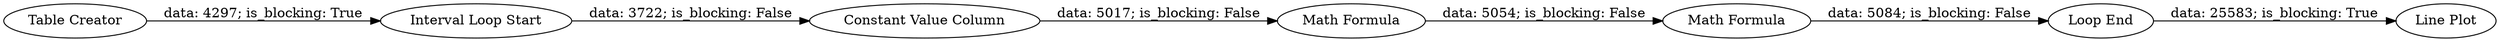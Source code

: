 digraph {
	"8310011995779714403_25" [label="Math Formula"]
	"8310011995779714403_24" [label="Constant Value Column"]
	"8310011995779714403_20" [label="Math Formula"]
	"8310011995779714403_26" [label="Line Plot"]
	"8310011995779714403_18" [label="Interval Loop Start"]
	"8310011995779714403_16" [label="Loop End"]
	"8310011995779714403_23" [label="Table Creator"]
	"8310011995779714403_16" -> "8310011995779714403_26" [label="data: 25583; is_blocking: True"]
	"8310011995779714403_18" -> "8310011995779714403_24" [label="data: 3722; is_blocking: False"]
	"8310011995779714403_20" -> "8310011995779714403_25" [label="data: 5054; is_blocking: False"]
	"8310011995779714403_24" -> "8310011995779714403_20" [label="data: 5017; is_blocking: False"]
	"8310011995779714403_25" -> "8310011995779714403_16" [label="data: 5084; is_blocking: False"]
	"8310011995779714403_23" -> "8310011995779714403_18" [label="data: 4297; is_blocking: True"]
	rankdir=LR
}
